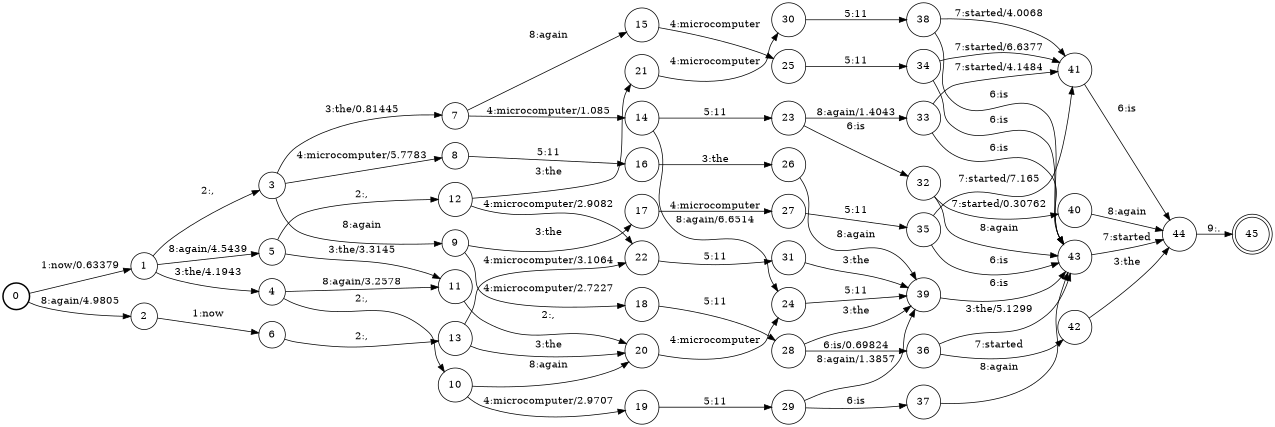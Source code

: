 digraph FST {
rankdir = LR;
size = "8.5,11";
label = "";
center = 1;
orientation = Portrait;
ranksep = "0.4";
nodesep = "0.25";
0 [label = "0", shape = circle, style = bold, fontsize = 14]
	0 -> 1 [label = "1:now/0.63379", fontsize = 14];
	0 -> 2 [label = "8:again/4.9805", fontsize = 14];
1 [label = "1", shape = circle, style = solid, fontsize = 14]
	1 -> 3 [label = "2:,", fontsize = 14];
	1 -> 4 [label = "3:the/4.1943", fontsize = 14];
	1 -> 5 [label = "8:again/4.5439", fontsize = 14];
2 [label = "2", shape = circle, style = solid, fontsize = 14]
	2 -> 6 [label = "1:now", fontsize = 14];
3 [label = "3", shape = circle, style = solid, fontsize = 14]
	3 -> 7 [label = "3:the/0.81445", fontsize = 14];
	3 -> 8 [label = "4:microcomputer/5.7783", fontsize = 14];
	3 -> 9 [label = "8:again", fontsize = 14];
4 [label = "4", shape = circle, style = solid, fontsize = 14]
	4 -> 10 [label = "2:,", fontsize = 14];
	4 -> 11 [label = "8:again/3.2578", fontsize = 14];
5 [label = "5", shape = circle, style = solid, fontsize = 14]
	5 -> 12 [label = "2:,", fontsize = 14];
	5 -> 11 [label = "3:the/3.3145", fontsize = 14];
6 [label = "6", shape = circle, style = solid, fontsize = 14]
	6 -> 13 [label = "2:,", fontsize = 14];
7 [label = "7", shape = circle, style = solid, fontsize = 14]
	7 -> 14 [label = "4:microcomputer/1.085", fontsize = 14];
	7 -> 15 [label = "8:again", fontsize = 14];
8 [label = "8", shape = circle, style = solid, fontsize = 14]
	8 -> 16 [label = "5:11", fontsize = 14];
9 [label = "9", shape = circle, style = solid, fontsize = 14]
	9 -> 17 [label = "3:the", fontsize = 14];
	9 -> 18 [label = "4:microcomputer/2.7227", fontsize = 14];
10 [label = "10", shape = circle, style = solid, fontsize = 14]
	10 -> 19 [label = "4:microcomputer/2.9707", fontsize = 14];
	10 -> 20 [label = "8:again", fontsize = 14];
11 [label = "11", shape = circle, style = solid, fontsize = 14]
	11 -> 20 [label = "2:,", fontsize = 14];
12 [label = "12", shape = circle, style = solid, fontsize = 14]
	12 -> 21 [label = "3:the", fontsize = 14];
	12 -> 22 [label = "4:microcomputer/2.9082", fontsize = 14];
13 [label = "13", shape = circle, style = solid, fontsize = 14]
	13 -> 20 [label = "3:the", fontsize = 14];
	13 -> 22 [label = "4:microcomputer/3.1064", fontsize = 14];
14 [label = "14", shape = circle, style = solid, fontsize = 14]
	14 -> 23 [label = "5:11", fontsize = 14];
	14 -> 24 [label = "8:again/6.6514", fontsize = 14];
15 [label = "15", shape = circle, style = solid, fontsize = 14]
	15 -> 25 [label = "4:microcomputer", fontsize = 14];
16 [label = "16", shape = circle, style = solid, fontsize = 14]
	16 -> 26 [label = "3:the", fontsize = 14];
17 [label = "17", shape = circle, style = solid, fontsize = 14]
	17 -> 27 [label = "4:microcomputer", fontsize = 14];
18 [label = "18", shape = circle, style = solid, fontsize = 14]
	18 -> 28 [label = "5:11", fontsize = 14];
19 [label = "19", shape = circle, style = solid, fontsize = 14]
	19 -> 29 [label = "5:11", fontsize = 14];
20 [label = "20", shape = circle, style = solid, fontsize = 14]
	20 -> 24 [label = "4:microcomputer", fontsize = 14];
21 [label = "21", shape = circle, style = solid, fontsize = 14]
	21 -> 30 [label = "4:microcomputer", fontsize = 14];
22 [label = "22", shape = circle, style = solid, fontsize = 14]
	22 -> 31 [label = "5:11", fontsize = 14];
23 [label = "23", shape = circle, style = solid, fontsize = 14]
	23 -> 32 [label = "6:is", fontsize = 14];
	23 -> 33 [label = "8:again/1.4043", fontsize = 14];
24 [label = "24", shape = circle, style = solid, fontsize = 14]
	24 -> 39 [label = "5:11", fontsize = 14];
25 [label = "25", shape = circle, style = solid, fontsize = 14]
	25 -> 34 [label = "5:11", fontsize = 14];
26 [label = "26", shape = circle, style = solid, fontsize = 14]
	26 -> 39 [label = "8:again", fontsize = 14];
27 [label = "27", shape = circle, style = solid, fontsize = 14]
	27 -> 35 [label = "5:11", fontsize = 14];
28 [label = "28", shape = circle, style = solid, fontsize = 14]
	28 -> 39 [label = "3:the", fontsize = 14];
	28 -> 36 [label = "6:is/0.69824", fontsize = 14];
29 [label = "29", shape = circle, style = solid, fontsize = 14]
	29 -> 37 [label = "6:is", fontsize = 14];
	29 -> 39 [label = "8:again/1.3857", fontsize = 14];
30 [label = "30", shape = circle, style = solid, fontsize = 14]
	30 -> 38 [label = "5:11", fontsize = 14];
31 [label = "31", shape = circle, style = solid, fontsize = 14]
	31 -> 39 [label = "3:the", fontsize = 14];
32 [label = "32", shape = circle, style = solid, fontsize = 14]
	32 -> 40 [label = "7:started/0.30762", fontsize = 14];
	32 -> 43 [label = "8:again", fontsize = 14];
33 [label = "33", shape = circle, style = solid, fontsize = 14]
	33 -> 43 [label = "6:is", fontsize = 14];
	33 -> 41 [label = "7:started/4.1484", fontsize = 14];
34 [label = "34", shape = circle, style = solid, fontsize = 14]
	34 -> 43 [label = "6:is", fontsize = 14];
	34 -> 41 [label = "7:started/6.6377", fontsize = 14];
35 [label = "35", shape = circle, style = solid, fontsize = 14]
	35 -> 43 [label = "6:is", fontsize = 14];
	35 -> 41 [label = "7:started/7.165", fontsize = 14];
36 [label = "36", shape = circle, style = solid, fontsize = 14]
	36 -> 43 [label = "3:the/5.1299", fontsize = 14];
	36 -> 42 [label = "7:started", fontsize = 14];
37 [label = "37", shape = circle, style = solid, fontsize = 14]
	37 -> 43 [label = "8:again", fontsize = 14];
38 [label = "38", shape = circle, style = solid, fontsize = 14]
	38 -> 43 [label = "6:is", fontsize = 14];
	38 -> 41 [label = "7:started/4.0068", fontsize = 14];
39 [label = "39", shape = circle, style = solid, fontsize = 14]
	39 -> 43 [label = "6:is", fontsize = 14];
40 [label = "40", shape = circle, style = solid, fontsize = 14]
	40 -> 44 [label = "8:again", fontsize = 14];
41 [label = "41", shape = circle, style = solid, fontsize = 14]
	41 -> 44 [label = "6:is", fontsize = 14];
42 [label = "42", shape = circle, style = solid, fontsize = 14]
	42 -> 44 [label = "3:the", fontsize = 14];
43 [label = "43", shape = circle, style = solid, fontsize = 14]
	43 -> 44 [label = "7:started", fontsize = 14];
44 [label = "44", shape = circle, style = solid, fontsize = 14]
	44 -> 45 [label = "9:.", fontsize = 14];
45 [label = "45", shape = doublecircle, style = solid, fontsize = 14]
}
